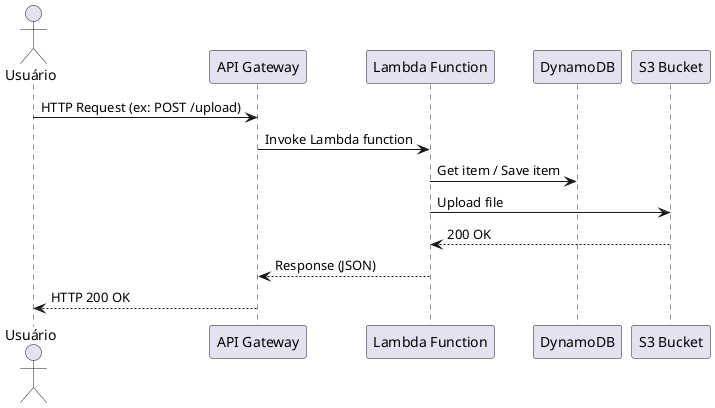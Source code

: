 @startuml
actor "Usuário" as User
participant "API Gateway" as APIGW
participant "Lambda Function" as Lambda
participant "DynamoDB" as DB
participant "S3 Bucket" as S3

User -> APIGW : HTTP Request (ex: POST /upload)
APIGW -> Lambda : Invoke Lambda function
Lambda -> DB : Get item / Save item
Lambda -> S3 : Upload file
S3 --> Lambda : 200 OK
Lambda --> APIGW : Response (JSON)
APIGW --> User : HTTP 200 OK

@enduml
